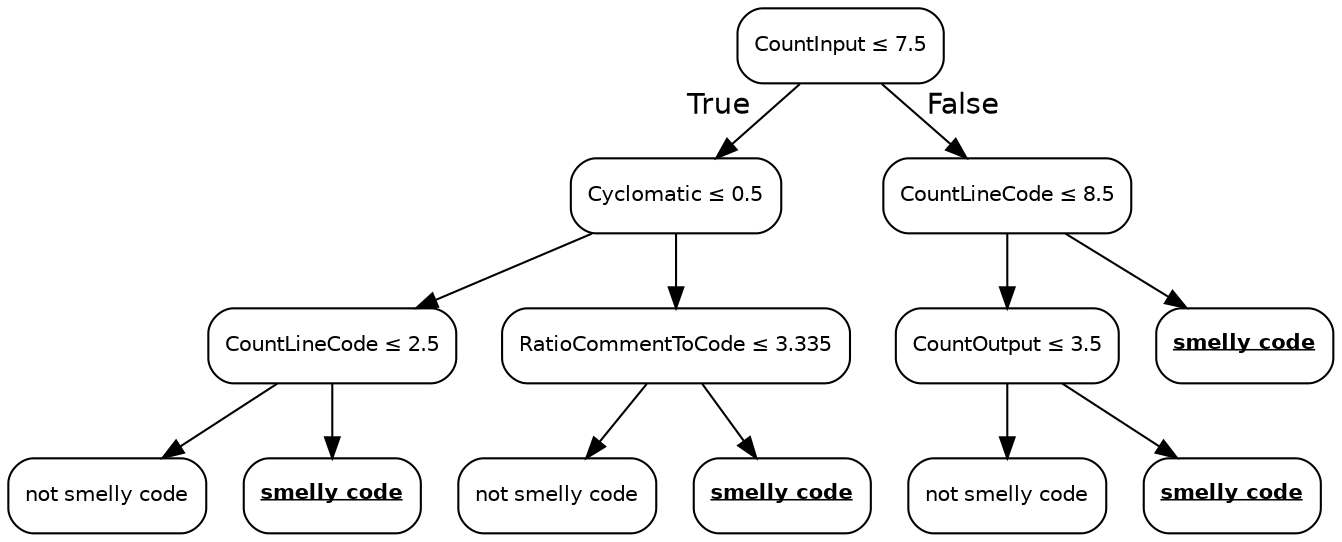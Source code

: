 digraph Tree {
node [color="black", fontname=helvetica, shape=box, style="rounded", width=0.5, fontsize=10];
edge [fontname=helvetica];
0 [label=<CountInput &le; 7.5>];
1 [label=<Cyclomatic &le; 0.5>];
0 -> 1  [headlabel="True", labelangle=45, labeldistance="2.5"];
5 [label=<CountLineCode &le; 2.5>];
1 -> 5;
7 [label=<not smelly code>];
5 -> 7;
8 [label=<<u><b>smelly code</b></u>>];
5 -> 8;
6 [label=<RatioCommentToCode &le; 3.335>];
1 -> 6;
9 [label=<not smelly code>];
6 -> 9;
10 [label=<<u><b>smelly code</b></u>>];
6 -> 10;
2 [label=<CountLineCode &le; 8.5>];
0 -> 2  [headlabel="False", labelangle="-45", labeldistance="2.5"];
3 [label=<CountOutput &le; 3.5>];
2 -> 3;
11 [label=<not smelly code>];
3 -> 11;
12 [label=<<u><b>smelly code</b></u>>];
3 -> 12;
4 [label=<<u><b>smelly code</b></u>>];
2 -> 4;
}
